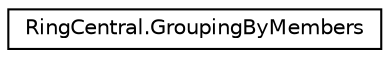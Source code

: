 digraph "Graphical Class Hierarchy"
{
 // LATEX_PDF_SIZE
  edge [fontname="Helvetica",fontsize="10",labelfontname="Helvetica",labelfontsize="10"];
  node [fontname="Helvetica",fontsize="10",shape=record];
  rankdir="LR";
  Node0 [label="RingCentral.GroupingByMembers",height=0.2,width=0.4,color="black", fillcolor="white", style="filled",URL="$classRingCentral_1_1GroupingByMembers.html",tooltip="This grouping allows to specify the groupByMembers option. The response data will be grouped by users..."];
}

